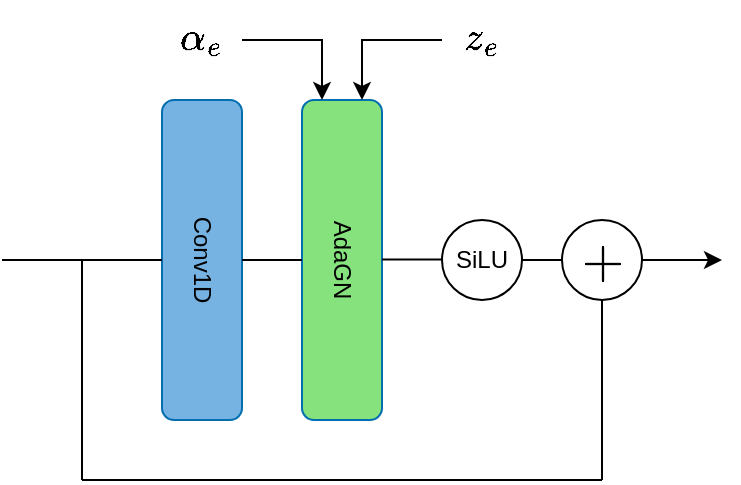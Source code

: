 <mxfile version="22.1.18" type="device">
  <diagram id="8qkLVwH4qrjmf-GUvriw" name="Page-1">
    <mxGraphModel dx="1205" dy="1030" grid="1" gridSize="10" guides="1" tooltips="1" connect="1" arrows="1" fold="1" page="1" pageScale="1" pageWidth="850" pageHeight="1100" math="1" shadow="0">
      <root>
        <mxCell id="0" />
        <mxCell id="1" parent="0" />
        <mxCell id="f4YcgXGXasGwj3y2cGa0-21" value="" style="group" vertex="1" connectable="0" parent="1">
          <mxGeometry x="160" y="190" width="360" height="240" as="geometry" />
        </mxCell>
        <mxCell id="f4YcgXGXasGwj3y2cGa0-1" value="Conv1D" style="rounded=1;whiteSpace=wrap;html=1;rotation=90;fillColor=#76B3E2;fontColor=#000000;strokeColor=#006EAF;" vertex="1" parent="f4YcgXGXasGwj3y2cGa0-21">
          <mxGeometry x="20" y="110" width="160" height="40" as="geometry" />
        </mxCell>
        <mxCell id="f4YcgXGXasGwj3y2cGa0-2" value="AdaGN&lt;br&gt;" style="rounded=1;whiteSpace=wrap;html=1;rotation=90;fillColor=#86E27C;fontColor=#000000;strokeColor=#006EAF;" vertex="1" parent="f4YcgXGXasGwj3y2cGa0-21">
          <mxGeometry x="90" y="110" width="160" height="40" as="geometry" />
        </mxCell>
        <mxCell id="f4YcgXGXasGwj3y2cGa0-3" value="SiLU" style="ellipse;whiteSpace=wrap;html=1;aspect=fixed;" vertex="1" parent="f4YcgXGXasGwj3y2cGa0-21">
          <mxGeometry x="220" y="110" width="40" height="40" as="geometry" />
        </mxCell>
        <mxCell id="f4YcgXGXasGwj3y2cGa0-7" value="" style="endArrow=none;html=1;rounded=0;entryX=0.5;entryY=1;entryDx=0;entryDy=0;" edge="1" parent="f4YcgXGXasGwj3y2cGa0-21" target="f4YcgXGXasGwj3y2cGa0-1">
          <mxGeometry width="50" height="50" relative="1" as="geometry">
            <mxPoint y="130" as="sourcePoint" />
            <mxPoint x="20" y="110" as="targetPoint" />
          </mxGeometry>
        </mxCell>
        <mxCell id="f4YcgXGXasGwj3y2cGa0-8" value="" style="endArrow=none;html=1;rounded=0;entryX=0.5;entryY=1;entryDx=0;entryDy=0;exitX=0.5;exitY=0;exitDx=0;exitDy=0;" edge="1" parent="f4YcgXGXasGwj3y2cGa0-21" source="f4YcgXGXasGwj3y2cGa0-1" target="f4YcgXGXasGwj3y2cGa0-2">
          <mxGeometry width="50" height="50" relative="1" as="geometry">
            <mxPoint x="120" y="129.71" as="sourcePoint" />
            <mxPoint x="140" y="130" as="targetPoint" />
          </mxGeometry>
        </mxCell>
        <mxCell id="f4YcgXGXasGwj3y2cGa0-9" value="" style="endArrow=none;html=1;rounded=0;entryX=0.5;entryY=1;entryDx=0;entryDy=0;exitX=0.5;exitY=0;exitDx=0;exitDy=0;" edge="1" parent="f4YcgXGXasGwj3y2cGa0-21">
          <mxGeometry width="50" height="50" relative="1" as="geometry">
            <mxPoint x="190" y="129.71" as="sourcePoint" />
            <mxPoint x="220" y="129.71" as="targetPoint" />
          </mxGeometry>
        </mxCell>
        <mxCell id="f4YcgXGXasGwj3y2cGa0-10" value="" style="endArrow=none;html=1;rounded=0;" edge="1" parent="f4YcgXGXasGwj3y2cGa0-21">
          <mxGeometry width="50" height="50" relative="1" as="geometry">
            <mxPoint x="40" y="130" as="sourcePoint" />
            <mxPoint x="40" y="240" as="targetPoint" />
          </mxGeometry>
        </mxCell>
        <mxCell id="f4YcgXGXasGwj3y2cGa0-11" value="" style="endArrow=none;html=1;rounded=0;" edge="1" parent="f4YcgXGXasGwj3y2cGa0-21">
          <mxGeometry width="50" height="50" relative="1" as="geometry">
            <mxPoint x="40" y="240" as="sourcePoint" />
            <mxPoint x="300" y="240" as="targetPoint" />
          </mxGeometry>
        </mxCell>
        <mxCell id="f4YcgXGXasGwj3y2cGa0-12" value="&lt;font face=&quot;Garamond&quot;&gt;$$+&lt;br&gt;$$&lt;/font&gt;" style="ellipse;whiteSpace=wrap;html=1;aspect=fixed;fontSize=26;verticalAlign=middle;" vertex="1" parent="f4YcgXGXasGwj3y2cGa0-21">
          <mxGeometry x="280" y="110" width="40" height="40" as="geometry" />
        </mxCell>
        <mxCell id="f4YcgXGXasGwj3y2cGa0-13" value="" style="endArrow=none;html=1;rounded=0;exitX=0.5;exitY=1;exitDx=0;exitDy=0;" edge="1" parent="f4YcgXGXasGwj3y2cGa0-21" source="f4YcgXGXasGwj3y2cGa0-12">
          <mxGeometry width="50" height="50" relative="1" as="geometry">
            <mxPoint x="299.78" y="150" as="sourcePoint" />
            <mxPoint x="300" y="240" as="targetPoint" />
          </mxGeometry>
        </mxCell>
        <mxCell id="f4YcgXGXasGwj3y2cGa0-14" value="" style="endArrow=none;html=1;rounded=0;exitX=1;exitY=0.5;exitDx=0;exitDy=0;entryX=0;entryY=0.5;entryDx=0;entryDy=0;" edge="1" parent="f4YcgXGXasGwj3y2cGa0-21" source="f4YcgXGXasGwj3y2cGa0-3" target="f4YcgXGXasGwj3y2cGa0-12">
          <mxGeometry width="50" height="50" relative="1" as="geometry">
            <mxPoint x="300" y="230" as="sourcePoint" />
            <mxPoint x="350" y="180" as="targetPoint" />
          </mxGeometry>
        </mxCell>
        <mxCell id="f4YcgXGXasGwj3y2cGa0-16" value="" style="endArrow=classic;html=1;rounded=0;exitX=1;exitY=0.5;exitDx=0;exitDy=0;" edge="1" parent="f4YcgXGXasGwj3y2cGa0-21" source="f4YcgXGXasGwj3y2cGa0-12">
          <mxGeometry width="50" height="50" relative="1" as="geometry">
            <mxPoint x="380" y="200" as="sourcePoint" />
            <mxPoint x="360" y="130" as="targetPoint" />
          </mxGeometry>
        </mxCell>
        <mxCell id="f4YcgXGXasGwj3y2cGa0-17" value="" style="endArrow=classic;html=1;rounded=0;entryX=0;entryY=0.75;entryDx=0;entryDy=0;" edge="1" parent="f4YcgXGXasGwj3y2cGa0-21" target="f4YcgXGXasGwj3y2cGa0-2">
          <mxGeometry width="50" height="50" relative="1" as="geometry">
            <mxPoint x="120" y="20" as="sourcePoint" />
            <mxPoint x="170" y="-30" as="targetPoint" />
            <Array as="points">
              <mxPoint x="160" y="20" />
            </Array>
          </mxGeometry>
        </mxCell>
        <mxCell id="f4YcgXGXasGwj3y2cGa0-18" value="" style="endArrow=classic;html=1;rounded=0;entryX=0;entryY=0.75;entryDx=0;entryDy=0;" edge="1" parent="f4YcgXGXasGwj3y2cGa0-21">
          <mxGeometry width="50" height="50" relative="1" as="geometry">
            <mxPoint x="220" y="20" as="sourcePoint" />
            <mxPoint x="180" y="50" as="targetPoint" />
            <Array as="points">
              <mxPoint x="180" y="20" />
            </Array>
          </mxGeometry>
        </mxCell>
        <mxCell id="f4YcgXGXasGwj3y2cGa0-19" value="&lt;font style=&quot;font-size: 17px;&quot;&gt;$$\alpha_e$$&lt;/font&gt;" style="text;strokeColor=none;align=center;fillColor=none;html=1;verticalAlign=middle;whiteSpace=wrap;rounded=0;" vertex="1" parent="f4YcgXGXasGwj3y2cGa0-21">
          <mxGeometry x="70" width="60" height="40" as="geometry" />
        </mxCell>
        <mxCell id="f4YcgXGXasGwj3y2cGa0-20" value="&lt;font style=&quot;font-size: 17px;&quot;&gt;$$z_e$$&lt;/font&gt;" style="text;strokeColor=none;align=center;fillColor=none;html=1;verticalAlign=middle;whiteSpace=wrap;rounded=0;" vertex="1" parent="f4YcgXGXasGwj3y2cGa0-21">
          <mxGeometry x="210" width="60" height="40" as="geometry" />
        </mxCell>
      </root>
    </mxGraphModel>
  </diagram>
</mxfile>

